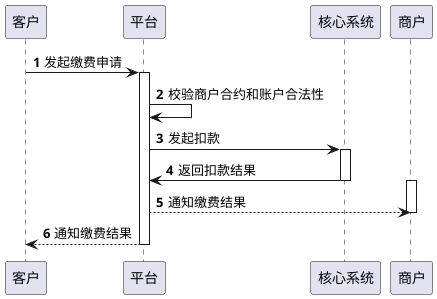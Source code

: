 @startuml
'https://plantuml.com/sequence-diagram

autonumber
客户 -> 平台: 发起缴费申请
activate 平台
平台 -> 平台: 校验商户合约和账户合法性
平台 -> 核心系统: 发起扣款
activate 核心系统
核心系统 -> 平台: 返回扣款结果
deactivate 核心系统
activate 商户
平台 --> 商户: 通知缴费结果
deactivate 商户
平台 --> 客户: 通知缴费结果
deactivate 平台
@enduml